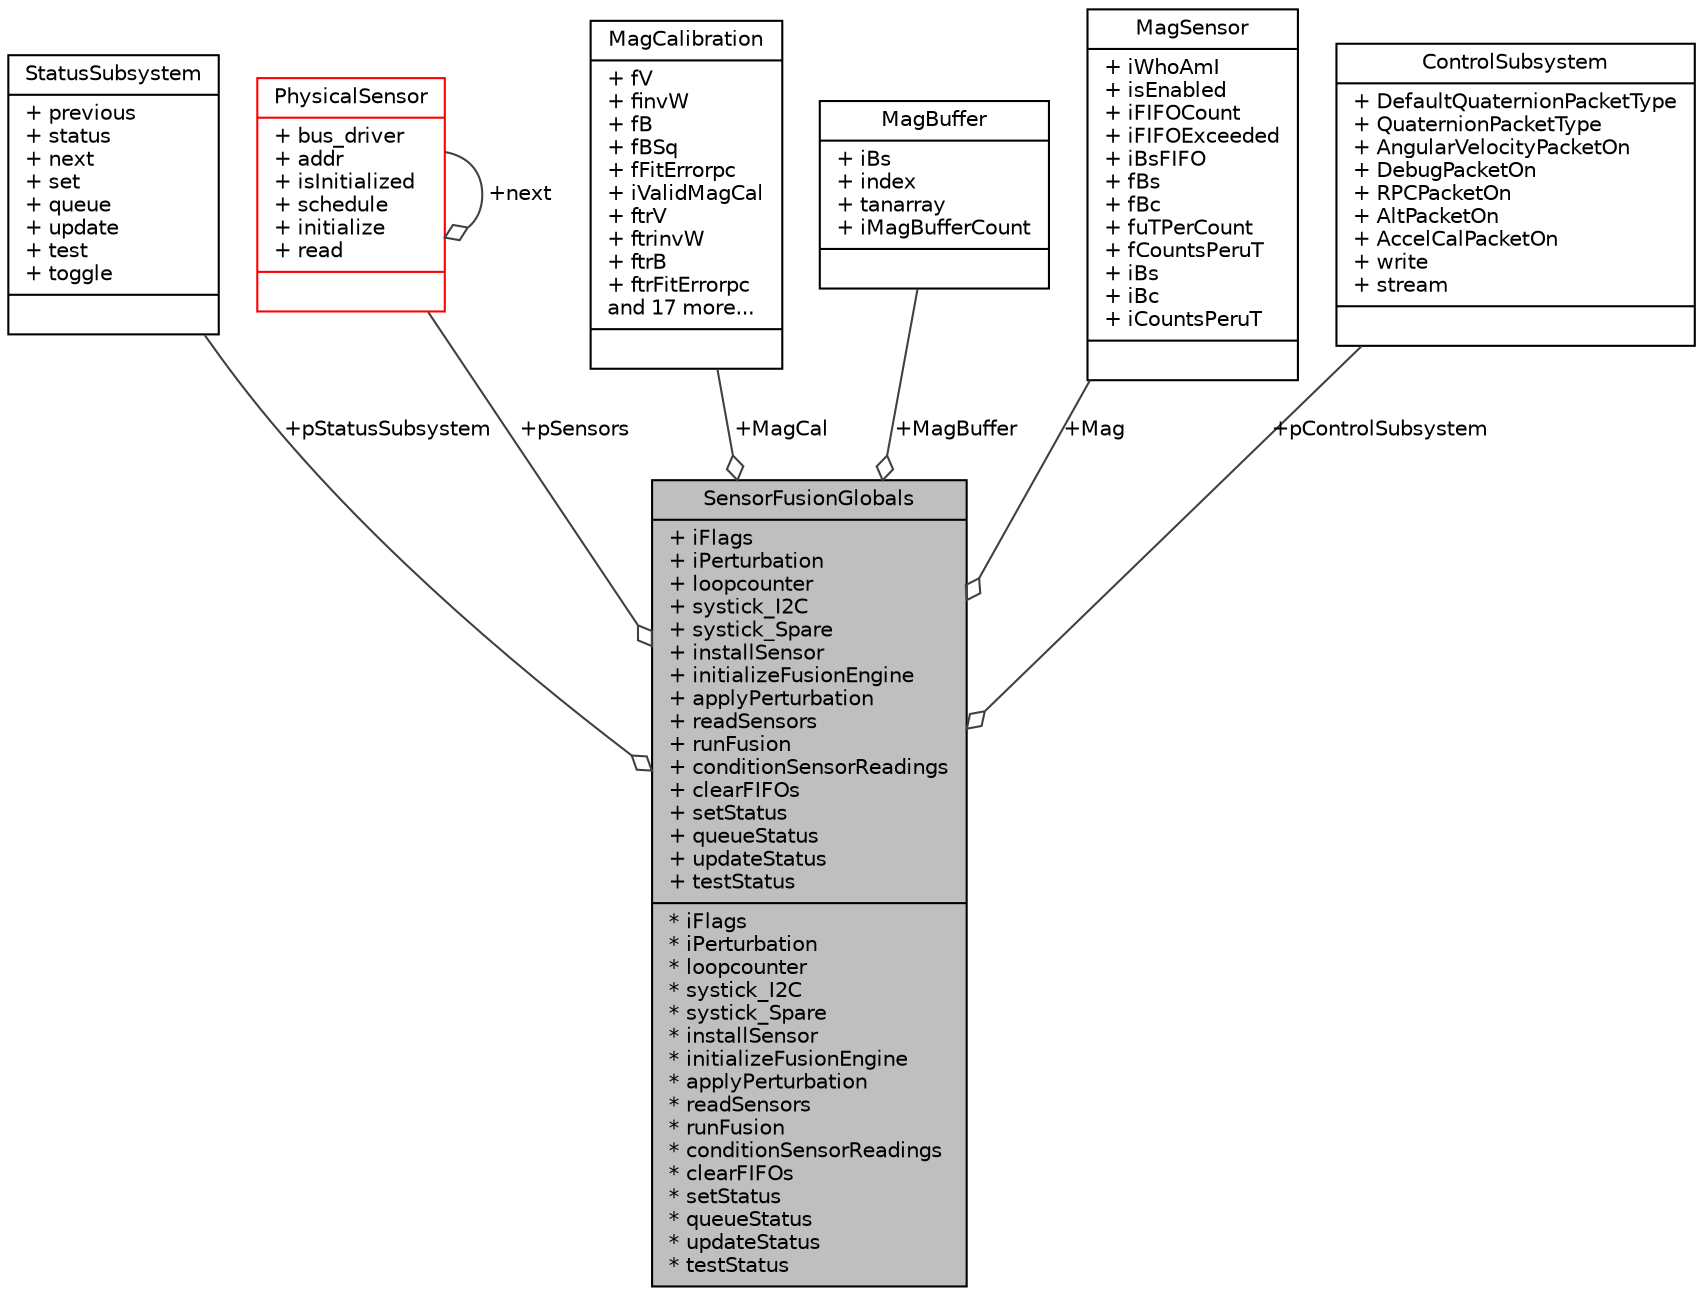 digraph "SensorFusionGlobals"
{
  edge [fontname="Helvetica",fontsize="10",labelfontname="Helvetica",labelfontsize="10"];
  node [fontname="Helvetica",fontsize="10",shape=record];
  Node1 [label="{SensorFusionGlobals\n|+ iFlags\l+ iPerturbation\l+ loopcounter\l+ systick_I2C\l+ systick_Spare\l+ installSensor\l+ initializeFusionEngine\l+ applyPerturbation\l+ readSensors\l+ runFusion\l+ conditionSensorReadings\l+ clearFIFOs\l+ setStatus\l+ queueStatus\l+ updateStatus\l+ testStatus\l|* iFlags\l* iPerturbation\l* loopcounter\l* systick_I2C\l* systick_Spare\l* installSensor\l* initializeFusionEngine\l* applyPerturbation\l* readSensors\l* runFusion\l* conditionSensorReadings\l* clearFIFOs\l* setStatus\l* queueStatus\l* updateStatus\l* testStatus\l}",height=0.2,width=0.4,color="black", fillcolor="grey75", style="filled", fontcolor="black"];
  Node2 -> Node1 [color="grey25",fontsize="10",style="solid",label=" +pStatusSubsystem" ,arrowhead="odiamond",fontname="Helvetica"];
  Node2 [label="{StatusSubsystem\n|+ previous\l+ status\l+ next\l+ set\l+ queue\l+ update\l+ test\l+ toggle\l|}",height=0.2,width=0.4,color="black", fillcolor="white", style="filled",URL="$struct_status_subsystem.html",tooltip="StatusSubsystem() provides an object-like interface for communicating status to the user..."];
  Node3 -> Node1 [color="grey25",fontsize="10",style="solid",label=" +pSensors" ,arrowhead="odiamond",fontname="Helvetica"];
  Node3 [label="{PhysicalSensor\n|+ bus_driver\l+ addr\l+ isInitialized\l+ schedule\l+ initialize\l+ read\l|}",height=0.2,width=0.4,color="red", fillcolor="white", style="filled",URL="$struct_physical_sensor.html",tooltip="An instance of PhysicalSensor structure type should be allocated for each physical sensors (combo dev..."];
  Node3 -> Node3 [color="grey25",fontsize="10",style="solid",label=" +next" ,arrowhead="odiamond",fontname="Helvetica"];
  Node6 -> Node1 [color="grey25",fontsize="10",style="solid",label=" +MagCal" ,arrowhead="odiamond",fontname="Helvetica"];
  Node6 [label="{MagCalibration\n|+ fV\l+ finvW\l+ fB\l+ fBSq\l+ fFitErrorpc\l+ iValidMagCal\l+ ftrV\l+ ftrinvW\l+ ftrB\l+ ftrFitErrorpc\land 17 more...\l|}",height=0.2,width=0.4,color="black", fillcolor="white", style="filled",URL="$struct_mag_calibration.html",tooltip="Magnetic Calibration Structure. "];
  Node7 -> Node1 [color="grey25",fontsize="10",style="solid",label=" +MagBuffer" ,arrowhead="odiamond",fontname="Helvetica"];
  Node7 [label="{MagBuffer\n|+ iBs\l+ index\l+ tanarray\l+ iMagBufferCount\l|}",height=0.2,width=0.4,color="black", fillcolor="white", style="filled",URL="$struct_mag_buffer.html"];
  Node8 -> Node1 [color="grey25",fontsize="10",style="solid",label=" +Mag" ,arrowhead="odiamond",fontname="Helvetica"];
  Node8 [label="{MagSensor\n|+ iWhoAmI\l+ isEnabled\l+ iFIFOCount\l+ iFIFOExceeded\l+ iBsFIFO\l+ fBs\l+ fBc\l+ fuTPerCount\l+ fCountsPeruT\l+ iBs\l+ iBc\l+ iCountsPeruT\l|}",height=0.2,width=0.4,color="black", fillcolor="white", style="filled",URL="$struct_mag_sensor.html",tooltip="The MagSensor structure stores raw and processed measurements for a 3-axis magnetic sensor..."];
  Node9 -> Node1 [color="grey25",fontsize="10",style="solid",label=" +pControlSubsystem" ,arrowhead="odiamond",fontname="Helvetica"];
  Node9 [label="{ControlSubsystem\n|+ DefaultQuaternionPacketType\l+ QuaternionPacketType\l+ AngularVelocityPacketOn\l+ DebugPacketOn\l+ RPCPacketOn\l+ AltPacketOn\l+ AccelCalPacketOn\l+ write\l+ stream\l|}",height=0.2,width=0.4,color="black", fillcolor="white", style="filled",URL="$struct_control_subsystem.html",tooltip="he ControlSubsystem encapsulates command and data streaming functions. "];
}
